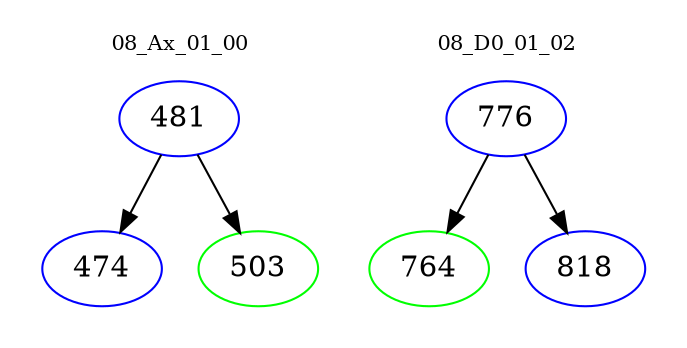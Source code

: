 digraph{
subgraph cluster_0 {
color = white
label = "08_Ax_01_00";
fontsize=10;
T0_481 [label="481", color="blue"]
T0_481 -> T0_474 [color="black"]
T0_474 [label="474", color="blue"]
T0_481 -> T0_503 [color="black"]
T0_503 [label="503", color="green"]
}
subgraph cluster_1 {
color = white
label = "08_D0_01_02";
fontsize=10;
T1_776 [label="776", color="blue"]
T1_776 -> T1_764 [color="black"]
T1_764 [label="764", color="green"]
T1_776 -> T1_818 [color="black"]
T1_818 [label="818", color="blue"]
}
}
